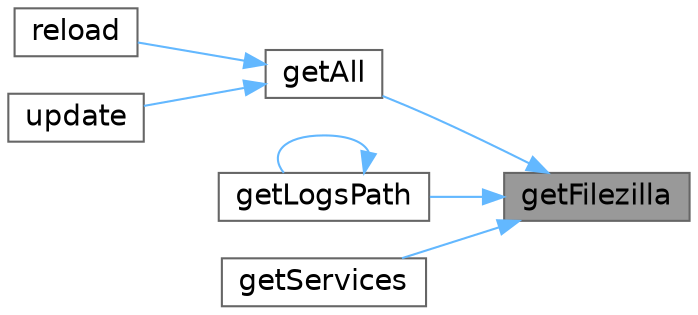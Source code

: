 digraph "getFilezilla"
{
 // LATEX_PDF_SIZE
  bgcolor="transparent";
  edge [fontname=Helvetica,fontsize=14,labelfontname=Helvetica,labelfontsize=14];
  node [fontname=Helvetica,fontsize=14,shape=box,height=0.2,width=0.4];
  rankdir="RL";
  Node1 [id="Node000001",label="getFilezilla",height=0.2,width=0.4,color="gray40", fillcolor="grey60", style="filled", fontcolor="black",tooltip=" "];
  Node1 -> Node2 [id="edge1_Node000001_Node000002",dir="back",color="steelblue1",style="solid",tooltip=" "];
  Node2 [id="Node000002",label="getAll",height=0.2,width=0.4,color="grey40", fillcolor="white", style="filled",URL="$de/d54/classBins.html#aba0d5b303383fb5b1fabb5fd01cd3800",tooltip=" "];
  Node2 -> Node3 [id="edge2_Node000002_Node000003",dir="back",color="steelblue1",style="solid",tooltip=" "];
  Node3 [id="Node000003",label="reload",height=0.2,width=0.4,color="grey40", fillcolor="white", style="filled",URL="$de/d54/classBins.html#a7b2a44f6ec87a111c1bc3cc911cd15f5",tooltip=" "];
  Node2 -> Node4 [id="edge3_Node000002_Node000004",dir="back",color="steelblue1",style="solid",tooltip=" "];
  Node4 [id="Node000004",label="update",height=0.2,width=0.4,color="grey40", fillcolor="white", style="filled",URL="$de/d54/classBins.html#a842e4774e3b3601a005b995c02f7e883",tooltip=" "];
  Node1 -> Node5 [id="edge4_Node000001_Node000005",dir="back",color="steelblue1",style="solid",tooltip=" "];
  Node5 [id="Node000005",label="getLogsPath",height=0.2,width=0.4,color="grey40", fillcolor="white", style="filled",URL="$de/d54/classBins.html#a1b8f3f16ab3c10cddc898f4cad6dec43",tooltip=" "];
  Node5 -> Node5 [id="edge5_Node000005_Node000005",dir="back",color="steelblue1",style="solid",tooltip=" "];
  Node1 -> Node6 [id="edge6_Node000001_Node000006",dir="back",color="steelblue1",style="solid",tooltip=" "];
  Node6 [id="Node000006",label="getServices",height=0.2,width=0.4,color="grey40", fillcolor="white", style="filled",URL="$de/d54/classBins.html#a36d7e45e7f713b49a02b4988be6cbcd1",tooltip=" "];
}
